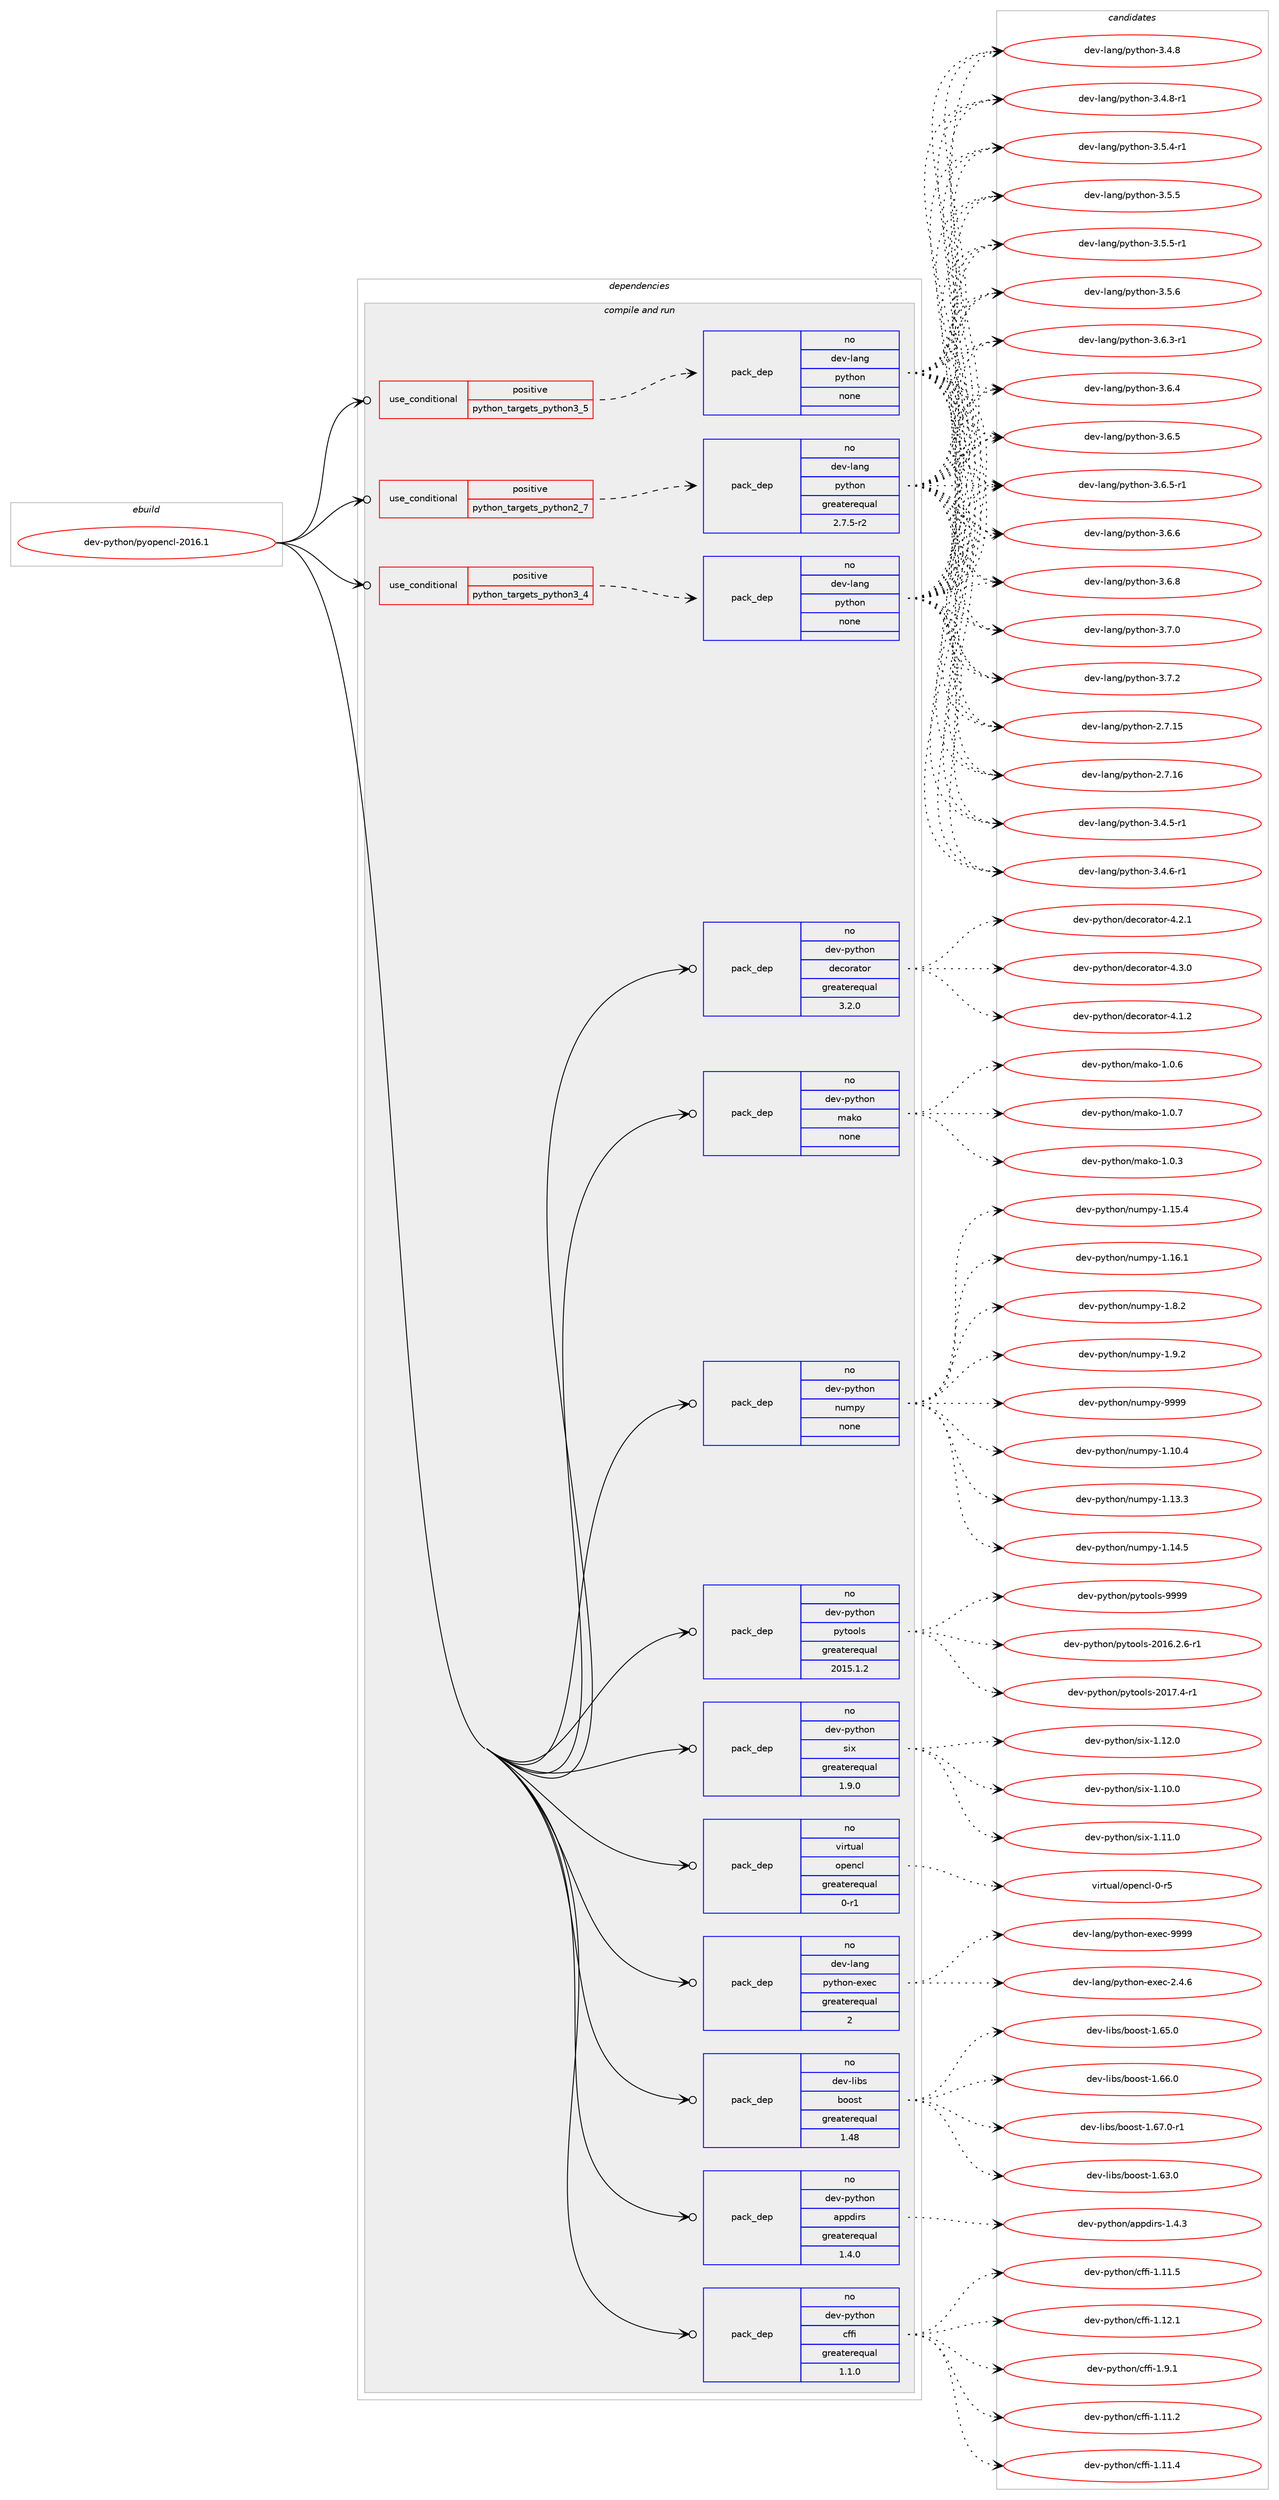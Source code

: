 digraph prolog {

# *************
# Graph options
# *************

newrank=true;
concentrate=true;
compound=true;
graph [rankdir=LR,fontname=Helvetica,fontsize=10,ranksep=1.5];#, ranksep=2.5, nodesep=0.2];
edge  [arrowhead=vee];
node  [fontname=Helvetica,fontsize=10];

# **********
# The ebuild
# **********

subgraph cluster_leftcol {
color=gray;
rank=same;
label=<<i>ebuild</i>>;
id [label="dev-python/pyopencl-2016.1", color=red, width=4, href="../dev-python/pyopencl-2016.1.svg"];
}

# ****************
# The dependencies
# ****************

subgraph cluster_midcol {
color=gray;
label=<<i>dependencies</i>>;
subgraph cluster_compile {
fillcolor="#eeeeee";
style=filled;
label=<<i>compile</i>>;
}
subgraph cluster_compileandrun {
fillcolor="#eeeeee";
style=filled;
label=<<i>compile and run</i>>;
subgraph cond381335 {
dependency1430846 [label=<<TABLE BORDER="0" CELLBORDER="1" CELLSPACING="0" CELLPADDING="4"><TR><TD ROWSPAN="3" CELLPADDING="10">use_conditional</TD></TR><TR><TD>positive</TD></TR><TR><TD>python_targets_python2_7</TD></TR></TABLE>>, shape=none, color=red];
subgraph pack1026188 {
dependency1430847 [label=<<TABLE BORDER="0" CELLBORDER="1" CELLSPACING="0" CELLPADDING="4" WIDTH="220"><TR><TD ROWSPAN="6" CELLPADDING="30">pack_dep</TD></TR><TR><TD WIDTH="110">no</TD></TR><TR><TD>dev-lang</TD></TR><TR><TD>python</TD></TR><TR><TD>greaterequal</TD></TR><TR><TD>2.7.5-r2</TD></TR></TABLE>>, shape=none, color=blue];
}
dependency1430846:e -> dependency1430847:w [weight=20,style="dashed",arrowhead="vee"];
}
id:e -> dependency1430846:w [weight=20,style="solid",arrowhead="odotvee"];
subgraph cond381336 {
dependency1430848 [label=<<TABLE BORDER="0" CELLBORDER="1" CELLSPACING="0" CELLPADDING="4"><TR><TD ROWSPAN="3" CELLPADDING="10">use_conditional</TD></TR><TR><TD>positive</TD></TR><TR><TD>python_targets_python3_4</TD></TR></TABLE>>, shape=none, color=red];
subgraph pack1026189 {
dependency1430849 [label=<<TABLE BORDER="0" CELLBORDER="1" CELLSPACING="0" CELLPADDING="4" WIDTH="220"><TR><TD ROWSPAN="6" CELLPADDING="30">pack_dep</TD></TR><TR><TD WIDTH="110">no</TD></TR><TR><TD>dev-lang</TD></TR><TR><TD>python</TD></TR><TR><TD>none</TD></TR><TR><TD></TD></TR></TABLE>>, shape=none, color=blue];
}
dependency1430848:e -> dependency1430849:w [weight=20,style="dashed",arrowhead="vee"];
}
id:e -> dependency1430848:w [weight=20,style="solid",arrowhead="odotvee"];
subgraph cond381337 {
dependency1430850 [label=<<TABLE BORDER="0" CELLBORDER="1" CELLSPACING="0" CELLPADDING="4"><TR><TD ROWSPAN="3" CELLPADDING="10">use_conditional</TD></TR><TR><TD>positive</TD></TR><TR><TD>python_targets_python3_5</TD></TR></TABLE>>, shape=none, color=red];
subgraph pack1026190 {
dependency1430851 [label=<<TABLE BORDER="0" CELLBORDER="1" CELLSPACING="0" CELLPADDING="4" WIDTH="220"><TR><TD ROWSPAN="6" CELLPADDING="30">pack_dep</TD></TR><TR><TD WIDTH="110">no</TD></TR><TR><TD>dev-lang</TD></TR><TR><TD>python</TD></TR><TR><TD>none</TD></TR><TR><TD></TD></TR></TABLE>>, shape=none, color=blue];
}
dependency1430850:e -> dependency1430851:w [weight=20,style="dashed",arrowhead="vee"];
}
id:e -> dependency1430850:w [weight=20,style="solid",arrowhead="odotvee"];
subgraph pack1026191 {
dependency1430852 [label=<<TABLE BORDER="0" CELLBORDER="1" CELLSPACING="0" CELLPADDING="4" WIDTH="220"><TR><TD ROWSPAN="6" CELLPADDING="30">pack_dep</TD></TR><TR><TD WIDTH="110">no</TD></TR><TR><TD>dev-lang</TD></TR><TR><TD>python-exec</TD></TR><TR><TD>greaterequal</TD></TR><TR><TD>2</TD></TR></TABLE>>, shape=none, color=blue];
}
id:e -> dependency1430852:w [weight=20,style="solid",arrowhead="odotvee"];
subgraph pack1026192 {
dependency1430853 [label=<<TABLE BORDER="0" CELLBORDER="1" CELLSPACING="0" CELLPADDING="4" WIDTH="220"><TR><TD ROWSPAN="6" CELLPADDING="30">pack_dep</TD></TR><TR><TD WIDTH="110">no</TD></TR><TR><TD>dev-libs</TD></TR><TR><TD>boost</TD></TR><TR><TD>greaterequal</TD></TR><TR><TD>1.48</TD></TR></TABLE>>, shape=none, color=blue];
}
id:e -> dependency1430853:w [weight=20,style="solid",arrowhead="odotvee"];
subgraph pack1026193 {
dependency1430854 [label=<<TABLE BORDER="0" CELLBORDER="1" CELLSPACING="0" CELLPADDING="4" WIDTH="220"><TR><TD ROWSPAN="6" CELLPADDING="30">pack_dep</TD></TR><TR><TD WIDTH="110">no</TD></TR><TR><TD>dev-python</TD></TR><TR><TD>appdirs</TD></TR><TR><TD>greaterequal</TD></TR><TR><TD>1.4.0</TD></TR></TABLE>>, shape=none, color=blue];
}
id:e -> dependency1430854:w [weight=20,style="solid",arrowhead="odotvee"];
subgraph pack1026194 {
dependency1430855 [label=<<TABLE BORDER="0" CELLBORDER="1" CELLSPACING="0" CELLPADDING="4" WIDTH="220"><TR><TD ROWSPAN="6" CELLPADDING="30">pack_dep</TD></TR><TR><TD WIDTH="110">no</TD></TR><TR><TD>dev-python</TD></TR><TR><TD>cffi</TD></TR><TR><TD>greaterequal</TD></TR><TR><TD>1.1.0</TD></TR></TABLE>>, shape=none, color=blue];
}
id:e -> dependency1430855:w [weight=20,style="solid",arrowhead="odotvee"];
subgraph pack1026195 {
dependency1430856 [label=<<TABLE BORDER="0" CELLBORDER="1" CELLSPACING="0" CELLPADDING="4" WIDTH="220"><TR><TD ROWSPAN="6" CELLPADDING="30">pack_dep</TD></TR><TR><TD WIDTH="110">no</TD></TR><TR><TD>dev-python</TD></TR><TR><TD>decorator</TD></TR><TR><TD>greaterequal</TD></TR><TR><TD>3.2.0</TD></TR></TABLE>>, shape=none, color=blue];
}
id:e -> dependency1430856:w [weight=20,style="solid",arrowhead="odotvee"];
subgraph pack1026196 {
dependency1430857 [label=<<TABLE BORDER="0" CELLBORDER="1" CELLSPACING="0" CELLPADDING="4" WIDTH="220"><TR><TD ROWSPAN="6" CELLPADDING="30">pack_dep</TD></TR><TR><TD WIDTH="110">no</TD></TR><TR><TD>dev-python</TD></TR><TR><TD>mako</TD></TR><TR><TD>none</TD></TR><TR><TD></TD></TR></TABLE>>, shape=none, color=blue];
}
id:e -> dependency1430857:w [weight=20,style="solid",arrowhead="odotvee"];
subgraph pack1026197 {
dependency1430858 [label=<<TABLE BORDER="0" CELLBORDER="1" CELLSPACING="0" CELLPADDING="4" WIDTH="220"><TR><TD ROWSPAN="6" CELLPADDING="30">pack_dep</TD></TR><TR><TD WIDTH="110">no</TD></TR><TR><TD>dev-python</TD></TR><TR><TD>numpy</TD></TR><TR><TD>none</TD></TR><TR><TD></TD></TR></TABLE>>, shape=none, color=blue];
}
id:e -> dependency1430858:w [weight=20,style="solid",arrowhead="odotvee"];
subgraph pack1026198 {
dependency1430859 [label=<<TABLE BORDER="0" CELLBORDER="1" CELLSPACING="0" CELLPADDING="4" WIDTH="220"><TR><TD ROWSPAN="6" CELLPADDING="30">pack_dep</TD></TR><TR><TD WIDTH="110">no</TD></TR><TR><TD>dev-python</TD></TR><TR><TD>pytools</TD></TR><TR><TD>greaterequal</TD></TR><TR><TD>2015.1.2</TD></TR></TABLE>>, shape=none, color=blue];
}
id:e -> dependency1430859:w [weight=20,style="solid",arrowhead="odotvee"];
subgraph pack1026199 {
dependency1430860 [label=<<TABLE BORDER="0" CELLBORDER="1" CELLSPACING="0" CELLPADDING="4" WIDTH="220"><TR><TD ROWSPAN="6" CELLPADDING="30">pack_dep</TD></TR><TR><TD WIDTH="110">no</TD></TR><TR><TD>dev-python</TD></TR><TR><TD>six</TD></TR><TR><TD>greaterequal</TD></TR><TR><TD>1.9.0</TD></TR></TABLE>>, shape=none, color=blue];
}
id:e -> dependency1430860:w [weight=20,style="solid",arrowhead="odotvee"];
subgraph pack1026200 {
dependency1430861 [label=<<TABLE BORDER="0" CELLBORDER="1" CELLSPACING="0" CELLPADDING="4" WIDTH="220"><TR><TD ROWSPAN="6" CELLPADDING="30">pack_dep</TD></TR><TR><TD WIDTH="110">no</TD></TR><TR><TD>virtual</TD></TR><TR><TD>opencl</TD></TR><TR><TD>greaterequal</TD></TR><TR><TD>0-r1</TD></TR></TABLE>>, shape=none, color=blue];
}
id:e -> dependency1430861:w [weight=20,style="solid",arrowhead="odotvee"];
}
subgraph cluster_run {
fillcolor="#eeeeee";
style=filled;
label=<<i>run</i>>;
}
}

# **************
# The candidates
# **************

subgraph cluster_choices {
rank=same;
color=gray;
label=<<i>candidates</i>>;

subgraph choice1026188 {
color=black;
nodesep=1;
choice10010111845108971101034711212111610411111045504655464953 [label="dev-lang/python-2.7.15", color=red, width=4,href="../dev-lang/python-2.7.15.svg"];
choice10010111845108971101034711212111610411111045504655464954 [label="dev-lang/python-2.7.16", color=red, width=4,href="../dev-lang/python-2.7.16.svg"];
choice1001011184510897110103471121211161041111104551465246534511449 [label="dev-lang/python-3.4.5-r1", color=red, width=4,href="../dev-lang/python-3.4.5-r1.svg"];
choice1001011184510897110103471121211161041111104551465246544511449 [label="dev-lang/python-3.4.6-r1", color=red, width=4,href="../dev-lang/python-3.4.6-r1.svg"];
choice100101118451089711010347112121116104111110455146524656 [label="dev-lang/python-3.4.8", color=red, width=4,href="../dev-lang/python-3.4.8.svg"];
choice1001011184510897110103471121211161041111104551465246564511449 [label="dev-lang/python-3.4.8-r1", color=red, width=4,href="../dev-lang/python-3.4.8-r1.svg"];
choice1001011184510897110103471121211161041111104551465346524511449 [label="dev-lang/python-3.5.4-r1", color=red, width=4,href="../dev-lang/python-3.5.4-r1.svg"];
choice100101118451089711010347112121116104111110455146534653 [label="dev-lang/python-3.5.5", color=red, width=4,href="../dev-lang/python-3.5.5.svg"];
choice1001011184510897110103471121211161041111104551465346534511449 [label="dev-lang/python-3.5.5-r1", color=red, width=4,href="../dev-lang/python-3.5.5-r1.svg"];
choice100101118451089711010347112121116104111110455146534654 [label="dev-lang/python-3.5.6", color=red, width=4,href="../dev-lang/python-3.5.6.svg"];
choice1001011184510897110103471121211161041111104551465446514511449 [label="dev-lang/python-3.6.3-r1", color=red, width=4,href="../dev-lang/python-3.6.3-r1.svg"];
choice100101118451089711010347112121116104111110455146544652 [label="dev-lang/python-3.6.4", color=red, width=4,href="../dev-lang/python-3.6.4.svg"];
choice100101118451089711010347112121116104111110455146544653 [label="dev-lang/python-3.6.5", color=red, width=4,href="../dev-lang/python-3.6.5.svg"];
choice1001011184510897110103471121211161041111104551465446534511449 [label="dev-lang/python-3.6.5-r1", color=red, width=4,href="../dev-lang/python-3.6.5-r1.svg"];
choice100101118451089711010347112121116104111110455146544654 [label="dev-lang/python-3.6.6", color=red, width=4,href="../dev-lang/python-3.6.6.svg"];
choice100101118451089711010347112121116104111110455146544656 [label="dev-lang/python-3.6.8", color=red, width=4,href="../dev-lang/python-3.6.8.svg"];
choice100101118451089711010347112121116104111110455146554648 [label="dev-lang/python-3.7.0", color=red, width=4,href="../dev-lang/python-3.7.0.svg"];
choice100101118451089711010347112121116104111110455146554650 [label="dev-lang/python-3.7.2", color=red, width=4,href="../dev-lang/python-3.7.2.svg"];
dependency1430847:e -> choice10010111845108971101034711212111610411111045504655464953:w [style=dotted,weight="100"];
dependency1430847:e -> choice10010111845108971101034711212111610411111045504655464954:w [style=dotted,weight="100"];
dependency1430847:e -> choice1001011184510897110103471121211161041111104551465246534511449:w [style=dotted,weight="100"];
dependency1430847:e -> choice1001011184510897110103471121211161041111104551465246544511449:w [style=dotted,weight="100"];
dependency1430847:e -> choice100101118451089711010347112121116104111110455146524656:w [style=dotted,weight="100"];
dependency1430847:e -> choice1001011184510897110103471121211161041111104551465246564511449:w [style=dotted,weight="100"];
dependency1430847:e -> choice1001011184510897110103471121211161041111104551465346524511449:w [style=dotted,weight="100"];
dependency1430847:e -> choice100101118451089711010347112121116104111110455146534653:w [style=dotted,weight="100"];
dependency1430847:e -> choice1001011184510897110103471121211161041111104551465346534511449:w [style=dotted,weight="100"];
dependency1430847:e -> choice100101118451089711010347112121116104111110455146534654:w [style=dotted,weight="100"];
dependency1430847:e -> choice1001011184510897110103471121211161041111104551465446514511449:w [style=dotted,weight="100"];
dependency1430847:e -> choice100101118451089711010347112121116104111110455146544652:w [style=dotted,weight="100"];
dependency1430847:e -> choice100101118451089711010347112121116104111110455146544653:w [style=dotted,weight="100"];
dependency1430847:e -> choice1001011184510897110103471121211161041111104551465446534511449:w [style=dotted,weight="100"];
dependency1430847:e -> choice100101118451089711010347112121116104111110455146544654:w [style=dotted,weight="100"];
dependency1430847:e -> choice100101118451089711010347112121116104111110455146544656:w [style=dotted,weight="100"];
dependency1430847:e -> choice100101118451089711010347112121116104111110455146554648:w [style=dotted,weight="100"];
dependency1430847:e -> choice100101118451089711010347112121116104111110455146554650:w [style=dotted,weight="100"];
}
subgraph choice1026189 {
color=black;
nodesep=1;
choice10010111845108971101034711212111610411111045504655464953 [label="dev-lang/python-2.7.15", color=red, width=4,href="../dev-lang/python-2.7.15.svg"];
choice10010111845108971101034711212111610411111045504655464954 [label="dev-lang/python-2.7.16", color=red, width=4,href="../dev-lang/python-2.7.16.svg"];
choice1001011184510897110103471121211161041111104551465246534511449 [label="dev-lang/python-3.4.5-r1", color=red, width=4,href="../dev-lang/python-3.4.5-r1.svg"];
choice1001011184510897110103471121211161041111104551465246544511449 [label="dev-lang/python-3.4.6-r1", color=red, width=4,href="../dev-lang/python-3.4.6-r1.svg"];
choice100101118451089711010347112121116104111110455146524656 [label="dev-lang/python-3.4.8", color=red, width=4,href="../dev-lang/python-3.4.8.svg"];
choice1001011184510897110103471121211161041111104551465246564511449 [label="dev-lang/python-3.4.8-r1", color=red, width=4,href="../dev-lang/python-3.4.8-r1.svg"];
choice1001011184510897110103471121211161041111104551465346524511449 [label="dev-lang/python-3.5.4-r1", color=red, width=4,href="../dev-lang/python-3.5.4-r1.svg"];
choice100101118451089711010347112121116104111110455146534653 [label="dev-lang/python-3.5.5", color=red, width=4,href="../dev-lang/python-3.5.5.svg"];
choice1001011184510897110103471121211161041111104551465346534511449 [label="dev-lang/python-3.5.5-r1", color=red, width=4,href="../dev-lang/python-3.5.5-r1.svg"];
choice100101118451089711010347112121116104111110455146534654 [label="dev-lang/python-3.5.6", color=red, width=4,href="../dev-lang/python-3.5.6.svg"];
choice1001011184510897110103471121211161041111104551465446514511449 [label="dev-lang/python-3.6.3-r1", color=red, width=4,href="../dev-lang/python-3.6.3-r1.svg"];
choice100101118451089711010347112121116104111110455146544652 [label="dev-lang/python-3.6.4", color=red, width=4,href="../dev-lang/python-3.6.4.svg"];
choice100101118451089711010347112121116104111110455146544653 [label="dev-lang/python-3.6.5", color=red, width=4,href="../dev-lang/python-3.6.5.svg"];
choice1001011184510897110103471121211161041111104551465446534511449 [label="dev-lang/python-3.6.5-r1", color=red, width=4,href="../dev-lang/python-3.6.5-r1.svg"];
choice100101118451089711010347112121116104111110455146544654 [label="dev-lang/python-3.6.6", color=red, width=4,href="../dev-lang/python-3.6.6.svg"];
choice100101118451089711010347112121116104111110455146544656 [label="dev-lang/python-3.6.8", color=red, width=4,href="../dev-lang/python-3.6.8.svg"];
choice100101118451089711010347112121116104111110455146554648 [label="dev-lang/python-3.7.0", color=red, width=4,href="../dev-lang/python-3.7.0.svg"];
choice100101118451089711010347112121116104111110455146554650 [label="dev-lang/python-3.7.2", color=red, width=4,href="../dev-lang/python-3.7.2.svg"];
dependency1430849:e -> choice10010111845108971101034711212111610411111045504655464953:w [style=dotted,weight="100"];
dependency1430849:e -> choice10010111845108971101034711212111610411111045504655464954:w [style=dotted,weight="100"];
dependency1430849:e -> choice1001011184510897110103471121211161041111104551465246534511449:w [style=dotted,weight="100"];
dependency1430849:e -> choice1001011184510897110103471121211161041111104551465246544511449:w [style=dotted,weight="100"];
dependency1430849:e -> choice100101118451089711010347112121116104111110455146524656:w [style=dotted,weight="100"];
dependency1430849:e -> choice1001011184510897110103471121211161041111104551465246564511449:w [style=dotted,weight="100"];
dependency1430849:e -> choice1001011184510897110103471121211161041111104551465346524511449:w [style=dotted,weight="100"];
dependency1430849:e -> choice100101118451089711010347112121116104111110455146534653:w [style=dotted,weight="100"];
dependency1430849:e -> choice1001011184510897110103471121211161041111104551465346534511449:w [style=dotted,weight="100"];
dependency1430849:e -> choice100101118451089711010347112121116104111110455146534654:w [style=dotted,weight="100"];
dependency1430849:e -> choice1001011184510897110103471121211161041111104551465446514511449:w [style=dotted,weight="100"];
dependency1430849:e -> choice100101118451089711010347112121116104111110455146544652:w [style=dotted,weight="100"];
dependency1430849:e -> choice100101118451089711010347112121116104111110455146544653:w [style=dotted,weight="100"];
dependency1430849:e -> choice1001011184510897110103471121211161041111104551465446534511449:w [style=dotted,weight="100"];
dependency1430849:e -> choice100101118451089711010347112121116104111110455146544654:w [style=dotted,weight="100"];
dependency1430849:e -> choice100101118451089711010347112121116104111110455146544656:w [style=dotted,weight="100"];
dependency1430849:e -> choice100101118451089711010347112121116104111110455146554648:w [style=dotted,weight="100"];
dependency1430849:e -> choice100101118451089711010347112121116104111110455146554650:w [style=dotted,weight="100"];
}
subgraph choice1026190 {
color=black;
nodesep=1;
choice10010111845108971101034711212111610411111045504655464953 [label="dev-lang/python-2.7.15", color=red, width=4,href="../dev-lang/python-2.7.15.svg"];
choice10010111845108971101034711212111610411111045504655464954 [label="dev-lang/python-2.7.16", color=red, width=4,href="../dev-lang/python-2.7.16.svg"];
choice1001011184510897110103471121211161041111104551465246534511449 [label="dev-lang/python-3.4.5-r1", color=red, width=4,href="../dev-lang/python-3.4.5-r1.svg"];
choice1001011184510897110103471121211161041111104551465246544511449 [label="dev-lang/python-3.4.6-r1", color=red, width=4,href="../dev-lang/python-3.4.6-r1.svg"];
choice100101118451089711010347112121116104111110455146524656 [label="dev-lang/python-3.4.8", color=red, width=4,href="../dev-lang/python-3.4.8.svg"];
choice1001011184510897110103471121211161041111104551465246564511449 [label="dev-lang/python-3.4.8-r1", color=red, width=4,href="../dev-lang/python-3.4.8-r1.svg"];
choice1001011184510897110103471121211161041111104551465346524511449 [label="dev-lang/python-3.5.4-r1", color=red, width=4,href="../dev-lang/python-3.5.4-r1.svg"];
choice100101118451089711010347112121116104111110455146534653 [label="dev-lang/python-3.5.5", color=red, width=4,href="../dev-lang/python-3.5.5.svg"];
choice1001011184510897110103471121211161041111104551465346534511449 [label="dev-lang/python-3.5.5-r1", color=red, width=4,href="../dev-lang/python-3.5.5-r1.svg"];
choice100101118451089711010347112121116104111110455146534654 [label="dev-lang/python-3.5.6", color=red, width=4,href="../dev-lang/python-3.5.6.svg"];
choice1001011184510897110103471121211161041111104551465446514511449 [label="dev-lang/python-3.6.3-r1", color=red, width=4,href="../dev-lang/python-3.6.3-r1.svg"];
choice100101118451089711010347112121116104111110455146544652 [label="dev-lang/python-3.6.4", color=red, width=4,href="../dev-lang/python-3.6.4.svg"];
choice100101118451089711010347112121116104111110455146544653 [label="dev-lang/python-3.6.5", color=red, width=4,href="../dev-lang/python-3.6.5.svg"];
choice1001011184510897110103471121211161041111104551465446534511449 [label="dev-lang/python-3.6.5-r1", color=red, width=4,href="../dev-lang/python-3.6.5-r1.svg"];
choice100101118451089711010347112121116104111110455146544654 [label="dev-lang/python-3.6.6", color=red, width=4,href="../dev-lang/python-3.6.6.svg"];
choice100101118451089711010347112121116104111110455146544656 [label="dev-lang/python-3.6.8", color=red, width=4,href="../dev-lang/python-3.6.8.svg"];
choice100101118451089711010347112121116104111110455146554648 [label="dev-lang/python-3.7.0", color=red, width=4,href="../dev-lang/python-3.7.0.svg"];
choice100101118451089711010347112121116104111110455146554650 [label="dev-lang/python-3.7.2", color=red, width=4,href="../dev-lang/python-3.7.2.svg"];
dependency1430851:e -> choice10010111845108971101034711212111610411111045504655464953:w [style=dotted,weight="100"];
dependency1430851:e -> choice10010111845108971101034711212111610411111045504655464954:w [style=dotted,weight="100"];
dependency1430851:e -> choice1001011184510897110103471121211161041111104551465246534511449:w [style=dotted,weight="100"];
dependency1430851:e -> choice1001011184510897110103471121211161041111104551465246544511449:w [style=dotted,weight="100"];
dependency1430851:e -> choice100101118451089711010347112121116104111110455146524656:w [style=dotted,weight="100"];
dependency1430851:e -> choice1001011184510897110103471121211161041111104551465246564511449:w [style=dotted,weight="100"];
dependency1430851:e -> choice1001011184510897110103471121211161041111104551465346524511449:w [style=dotted,weight="100"];
dependency1430851:e -> choice100101118451089711010347112121116104111110455146534653:w [style=dotted,weight="100"];
dependency1430851:e -> choice1001011184510897110103471121211161041111104551465346534511449:w [style=dotted,weight="100"];
dependency1430851:e -> choice100101118451089711010347112121116104111110455146534654:w [style=dotted,weight="100"];
dependency1430851:e -> choice1001011184510897110103471121211161041111104551465446514511449:w [style=dotted,weight="100"];
dependency1430851:e -> choice100101118451089711010347112121116104111110455146544652:w [style=dotted,weight="100"];
dependency1430851:e -> choice100101118451089711010347112121116104111110455146544653:w [style=dotted,weight="100"];
dependency1430851:e -> choice1001011184510897110103471121211161041111104551465446534511449:w [style=dotted,weight="100"];
dependency1430851:e -> choice100101118451089711010347112121116104111110455146544654:w [style=dotted,weight="100"];
dependency1430851:e -> choice100101118451089711010347112121116104111110455146544656:w [style=dotted,weight="100"];
dependency1430851:e -> choice100101118451089711010347112121116104111110455146554648:w [style=dotted,weight="100"];
dependency1430851:e -> choice100101118451089711010347112121116104111110455146554650:w [style=dotted,weight="100"];
}
subgraph choice1026191 {
color=black;
nodesep=1;
choice1001011184510897110103471121211161041111104510112010199455046524654 [label="dev-lang/python-exec-2.4.6", color=red, width=4,href="../dev-lang/python-exec-2.4.6.svg"];
choice10010111845108971101034711212111610411111045101120101994557575757 [label="dev-lang/python-exec-9999", color=red, width=4,href="../dev-lang/python-exec-9999.svg"];
dependency1430852:e -> choice1001011184510897110103471121211161041111104510112010199455046524654:w [style=dotted,weight="100"];
dependency1430852:e -> choice10010111845108971101034711212111610411111045101120101994557575757:w [style=dotted,weight="100"];
}
subgraph choice1026192 {
color=black;
nodesep=1;
choice1001011184510810598115479811111111511645494654514648 [label="dev-libs/boost-1.63.0", color=red, width=4,href="../dev-libs/boost-1.63.0.svg"];
choice1001011184510810598115479811111111511645494654534648 [label="dev-libs/boost-1.65.0", color=red, width=4,href="../dev-libs/boost-1.65.0.svg"];
choice1001011184510810598115479811111111511645494654544648 [label="dev-libs/boost-1.66.0", color=red, width=4,href="../dev-libs/boost-1.66.0.svg"];
choice10010111845108105981154798111111115116454946545546484511449 [label="dev-libs/boost-1.67.0-r1", color=red, width=4,href="../dev-libs/boost-1.67.0-r1.svg"];
dependency1430853:e -> choice1001011184510810598115479811111111511645494654514648:w [style=dotted,weight="100"];
dependency1430853:e -> choice1001011184510810598115479811111111511645494654534648:w [style=dotted,weight="100"];
dependency1430853:e -> choice1001011184510810598115479811111111511645494654544648:w [style=dotted,weight="100"];
dependency1430853:e -> choice10010111845108105981154798111111115116454946545546484511449:w [style=dotted,weight="100"];
}
subgraph choice1026193 {
color=black;
nodesep=1;
choice100101118451121211161041111104797112112100105114115454946524651 [label="dev-python/appdirs-1.4.3", color=red, width=4,href="../dev-python/appdirs-1.4.3.svg"];
dependency1430854:e -> choice100101118451121211161041111104797112112100105114115454946524651:w [style=dotted,weight="100"];
}
subgraph choice1026194 {
color=black;
nodesep=1;
choice10010111845112121116104111110479910210210545494649494650 [label="dev-python/cffi-1.11.2", color=red, width=4,href="../dev-python/cffi-1.11.2.svg"];
choice10010111845112121116104111110479910210210545494649494652 [label="dev-python/cffi-1.11.4", color=red, width=4,href="../dev-python/cffi-1.11.4.svg"];
choice10010111845112121116104111110479910210210545494649494653 [label="dev-python/cffi-1.11.5", color=red, width=4,href="../dev-python/cffi-1.11.5.svg"];
choice10010111845112121116104111110479910210210545494649504649 [label="dev-python/cffi-1.12.1", color=red, width=4,href="../dev-python/cffi-1.12.1.svg"];
choice100101118451121211161041111104799102102105454946574649 [label="dev-python/cffi-1.9.1", color=red, width=4,href="../dev-python/cffi-1.9.1.svg"];
dependency1430855:e -> choice10010111845112121116104111110479910210210545494649494650:w [style=dotted,weight="100"];
dependency1430855:e -> choice10010111845112121116104111110479910210210545494649494652:w [style=dotted,weight="100"];
dependency1430855:e -> choice10010111845112121116104111110479910210210545494649494653:w [style=dotted,weight="100"];
dependency1430855:e -> choice10010111845112121116104111110479910210210545494649504649:w [style=dotted,weight="100"];
dependency1430855:e -> choice100101118451121211161041111104799102102105454946574649:w [style=dotted,weight="100"];
}
subgraph choice1026195 {
color=black;
nodesep=1;
choice10010111845112121116104111110471001019911111497116111114455246494650 [label="dev-python/decorator-4.1.2", color=red, width=4,href="../dev-python/decorator-4.1.2.svg"];
choice10010111845112121116104111110471001019911111497116111114455246504649 [label="dev-python/decorator-4.2.1", color=red, width=4,href="../dev-python/decorator-4.2.1.svg"];
choice10010111845112121116104111110471001019911111497116111114455246514648 [label="dev-python/decorator-4.3.0", color=red, width=4,href="../dev-python/decorator-4.3.0.svg"];
dependency1430856:e -> choice10010111845112121116104111110471001019911111497116111114455246494650:w [style=dotted,weight="100"];
dependency1430856:e -> choice10010111845112121116104111110471001019911111497116111114455246504649:w [style=dotted,weight="100"];
dependency1430856:e -> choice10010111845112121116104111110471001019911111497116111114455246514648:w [style=dotted,weight="100"];
}
subgraph choice1026196 {
color=black;
nodesep=1;
choice100101118451121211161041111104710997107111454946484651 [label="dev-python/mako-1.0.3", color=red, width=4,href="../dev-python/mako-1.0.3.svg"];
choice100101118451121211161041111104710997107111454946484654 [label="dev-python/mako-1.0.6", color=red, width=4,href="../dev-python/mako-1.0.6.svg"];
choice100101118451121211161041111104710997107111454946484655 [label="dev-python/mako-1.0.7", color=red, width=4,href="../dev-python/mako-1.0.7.svg"];
dependency1430857:e -> choice100101118451121211161041111104710997107111454946484651:w [style=dotted,weight="100"];
dependency1430857:e -> choice100101118451121211161041111104710997107111454946484654:w [style=dotted,weight="100"];
dependency1430857:e -> choice100101118451121211161041111104710997107111454946484655:w [style=dotted,weight="100"];
}
subgraph choice1026197 {
color=black;
nodesep=1;
choice100101118451121211161041111104711011710911212145494649484652 [label="dev-python/numpy-1.10.4", color=red, width=4,href="../dev-python/numpy-1.10.4.svg"];
choice100101118451121211161041111104711011710911212145494649514651 [label="dev-python/numpy-1.13.3", color=red, width=4,href="../dev-python/numpy-1.13.3.svg"];
choice100101118451121211161041111104711011710911212145494649524653 [label="dev-python/numpy-1.14.5", color=red, width=4,href="../dev-python/numpy-1.14.5.svg"];
choice100101118451121211161041111104711011710911212145494649534652 [label="dev-python/numpy-1.15.4", color=red, width=4,href="../dev-python/numpy-1.15.4.svg"];
choice100101118451121211161041111104711011710911212145494649544649 [label="dev-python/numpy-1.16.1", color=red, width=4,href="../dev-python/numpy-1.16.1.svg"];
choice1001011184511212111610411111047110117109112121454946564650 [label="dev-python/numpy-1.8.2", color=red, width=4,href="../dev-python/numpy-1.8.2.svg"];
choice1001011184511212111610411111047110117109112121454946574650 [label="dev-python/numpy-1.9.2", color=red, width=4,href="../dev-python/numpy-1.9.2.svg"];
choice10010111845112121116104111110471101171091121214557575757 [label="dev-python/numpy-9999", color=red, width=4,href="../dev-python/numpy-9999.svg"];
dependency1430858:e -> choice100101118451121211161041111104711011710911212145494649484652:w [style=dotted,weight="100"];
dependency1430858:e -> choice100101118451121211161041111104711011710911212145494649514651:w [style=dotted,weight="100"];
dependency1430858:e -> choice100101118451121211161041111104711011710911212145494649524653:w [style=dotted,weight="100"];
dependency1430858:e -> choice100101118451121211161041111104711011710911212145494649534652:w [style=dotted,weight="100"];
dependency1430858:e -> choice100101118451121211161041111104711011710911212145494649544649:w [style=dotted,weight="100"];
dependency1430858:e -> choice1001011184511212111610411111047110117109112121454946564650:w [style=dotted,weight="100"];
dependency1430858:e -> choice1001011184511212111610411111047110117109112121454946574650:w [style=dotted,weight="100"];
dependency1430858:e -> choice10010111845112121116104111110471101171091121214557575757:w [style=dotted,weight="100"];
}
subgraph choice1026198 {
color=black;
nodesep=1;
choice10010111845112121116104111110471121211161111111081154550484954465046544511449 [label="dev-python/pytools-2016.2.6-r1", color=red, width=4,href="../dev-python/pytools-2016.2.6-r1.svg"];
choice1001011184511212111610411111047112121116111111108115455048495546524511449 [label="dev-python/pytools-2017.4-r1", color=red, width=4,href="../dev-python/pytools-2017.4-r1.svg"];
choice10010111845112121116104111110471121211161111111081154557575757 [label="dev-python/pytools-9999", color=red, width=4,href="../dev-python/pytools-9999.svg"];
dependency1430859:e -> choice10010111845112121116104111110471121211161111111081154550484954465046544511449:w [style=dotted,weight="100"];
dependency1430859:e -> choice1001011184511212111610411111047112121116111111108115455048495546524511449:w [style=dotted,weight="100"];
dependency1430859:e -> choice10010111845112121116104111110471121211161111111081154557575757:w [style=dotted,weight="100"];
}
subgraph choice1026199 {
color=black;
nodesep=1;
choice100101118451121211161041111104711510512045494649484648 [label="dev-python/six-1.10.0", color=red, width=4,href="../dev-python/six-1.10.0.svg"];
choice100101118451121211161041111104711510512045494649494648 [label="dev-python/six-1.11.0", color=red, width=4,href="../dev-python/six-1.11.0.svg"];
choice100101118451121211161041111104711510512045494649504648 [label="dev-python/six-1.12.0", color=red, width=4,href="../dev-python/six-1.12.0.svg"];
dependency1430860:e -> choice100101118451121211161041111104711510512045494649484648:w [style=dotted,weight="100"];
dependency1430860:e -> choice100101118451121211161041111104711510512045494649494648:w [style=dotted,weight="100"];
dependency1430860:e -> choice100101118451121211161041111104711510512045494649504648:w [style=dotted,weight="100"];
}
subgraph choice1026200 {
color=black;
nodesep=1;
choice11810511411611797108471111121011109910845484511453 [label="virtual/opencl-0-r5", color=red, width=4,href="../virtual/opencl-0-r5.svg"];
dependency1430861:e -> choice11810511411611797108471111121011109910845484511453:w [style=dotted,weight="100"];
}
}

}
